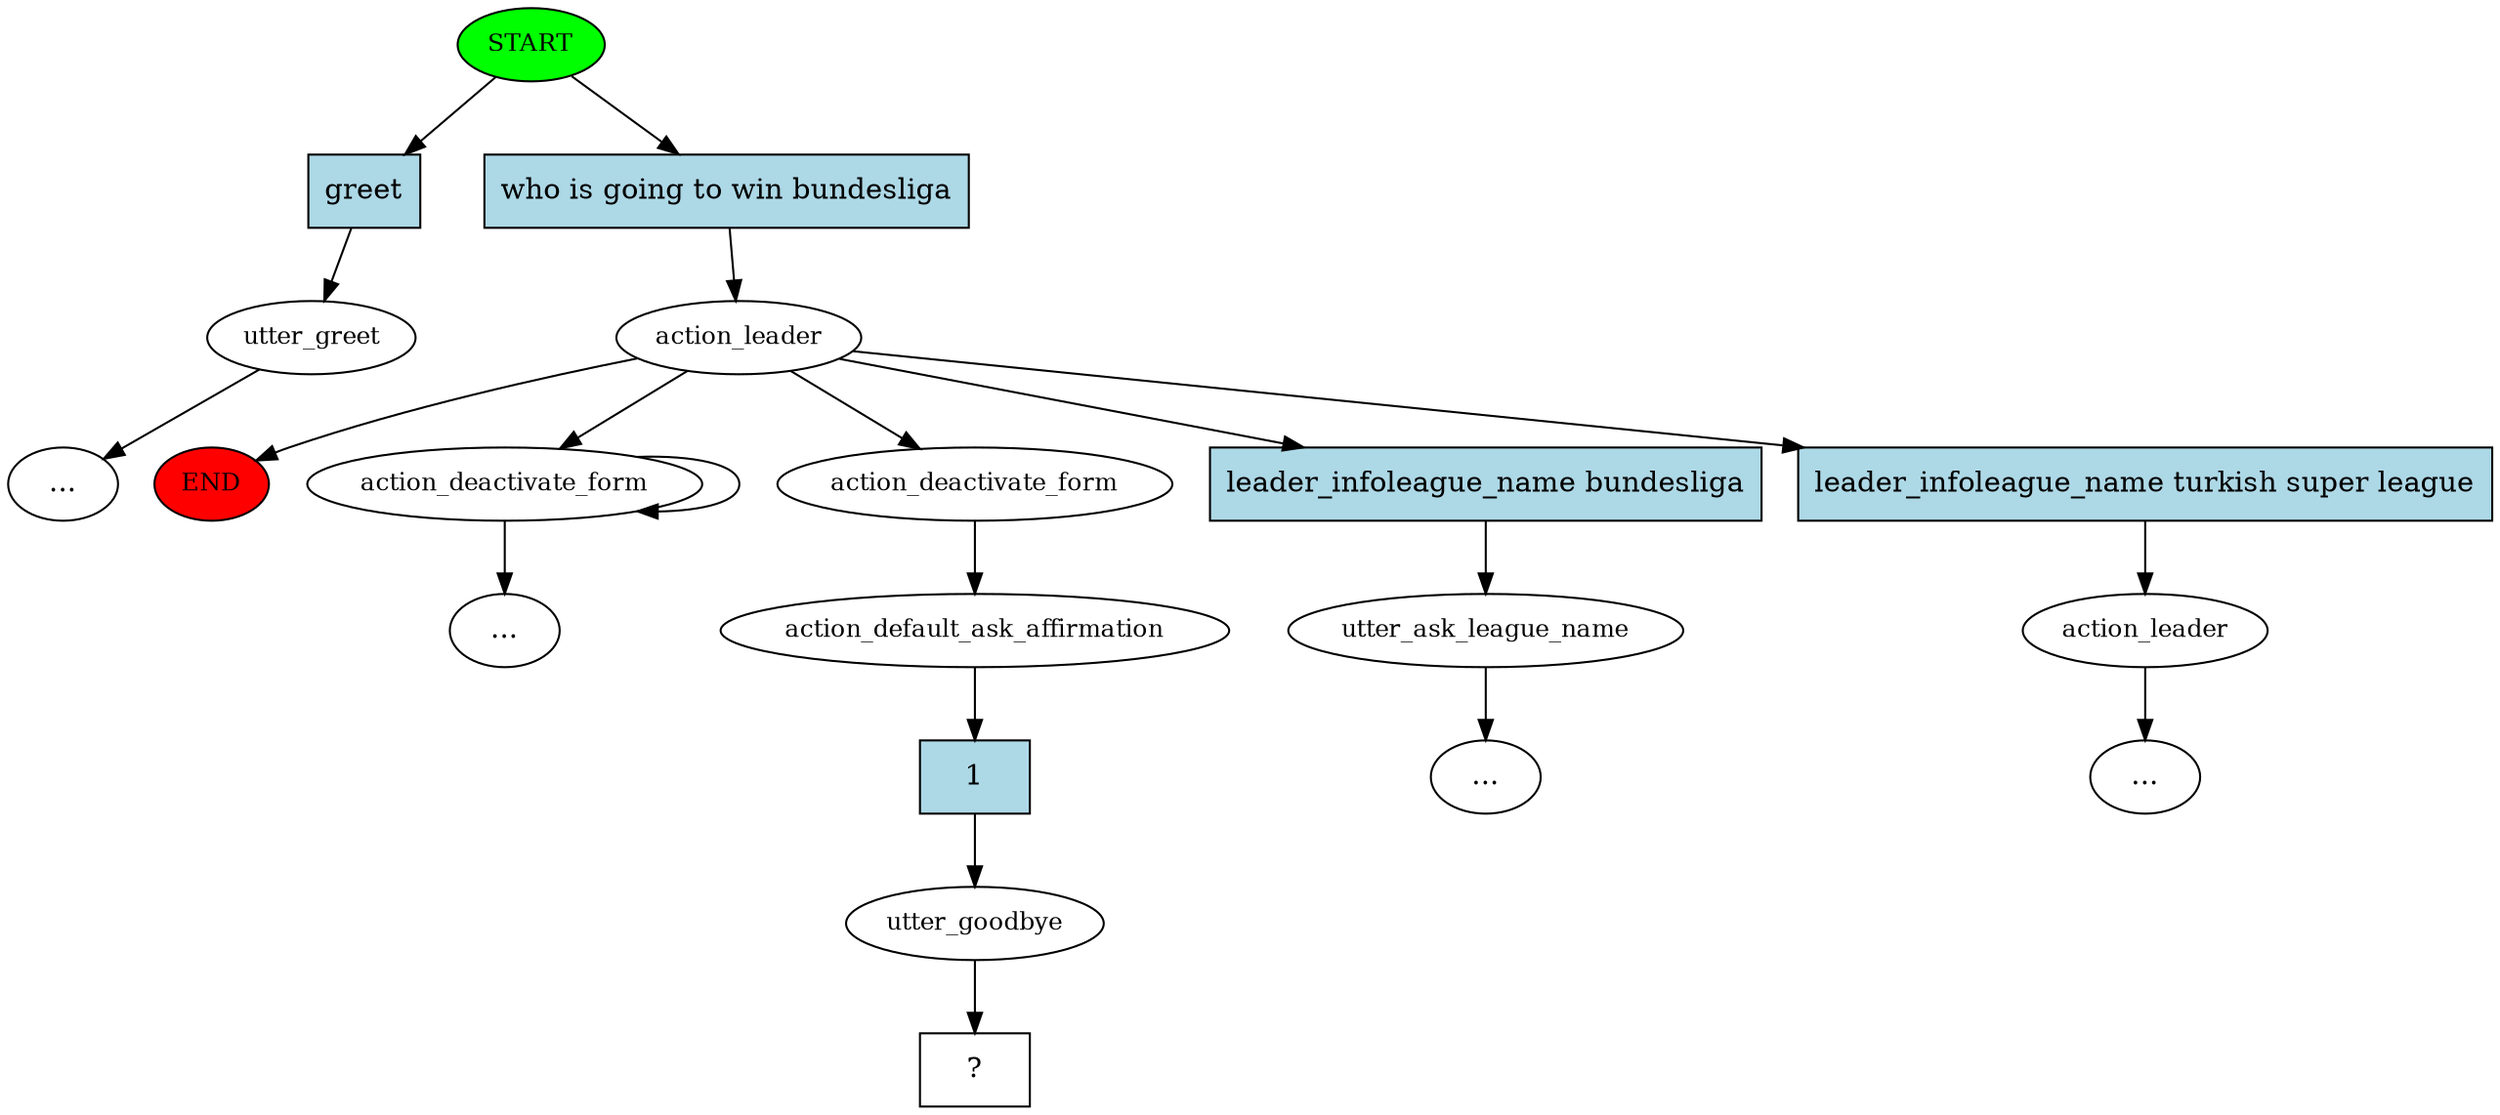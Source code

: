 digraph  {
0 [class="start active", fillcolor=green, fontsize=12, label=START, style=filled];
"-1" [class=end, fillcolor=red, fontsize=12, label=END, style=filled];
1 [class="", fontsize=12, label=utter_greet];
4 [class=active, fontsize=12, label=action_leader];
5 [class="", fontsize=12, label=utter_ask_league_name];
"-6" [class=ellipsis, label="..."];
8 [class="", fontsize=12, label=action_leader];
"-7" [class=ellipsis, label="..."];
"-9" [class=ellipsis, label="..."];
12 [class="", fontsize=12, label=action_deactivate_form];
"-10" [class=ellipsis, label="..."];
15 [class=active, fontsize=12, label=action_deactivate_form];
16 [class=active, fontsize=12, label=action_default_ask_affirmation];
17 [class=active, fontsize=12, label=utter_goodbye];
18 [class="intent dashed active", label="  ?  ", shape=rect];
19 [class=intent, fillcolor=lightblue, label=greet, shape=rect, style=filled];
20 [class="intent active", fillcolor=lightblue, label="who is going to win bundesliga", shape=rect, style=filled];
21 [class=intent, fillcolor=lightblue, label="leader_infoleague_name bundesliga", shape=rect, style=filled];
22 [class=intent, fillcolor=lightblue, label="leader_infoleague_name turkish super league", shape=rect, style=filled];
23 [class="intent active", fillcolor=lightblue, label=1, shape=rect, style=filled];
0 -> 19  [class="", key=0];
0 -> 20  [class=active, key=0];
1 -> "-9"  [class="", key=NONE, label=""];
4 -> "-1"  [class="", key=NONE, label=""];
4 -> 12  [class="", key=NONE, label=""];
4 -> 15  [class=active, key=NONE, label=""];
4 -> 21  [class="", key=0];
4 -> 22  [class="", key=0];
5 -> "-6"  [class="", key=NONE, label=""];
8 -> "-7"  [class="", key=NONE, label=""];
12 -> "-10"  [class="", key=NONE, label=""];
12 -> 12  [class="", key=NONE, label=""];
15 -> 16  [class=active, key=NONE, label=""];
16 -> 23  [class=active, key=0];
17 -> 18  [class=active, key=NONE, label=""];
19 -> 1  [class="", key=0];
20 -> 4  [class=active, key=0];
21 -> 5  [class="", key=0];
22 -> 8  [class="", key=0];
23 -> 17  [class=active, key=0];
}
